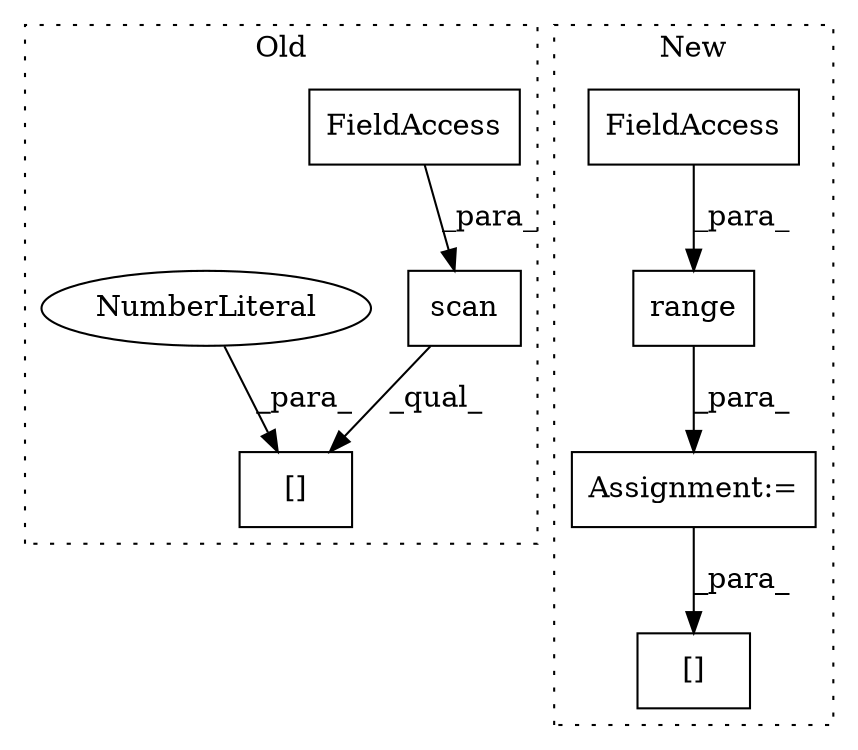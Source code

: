 digraph G {
subgraph cluster0 {
1 [label="scan" a="32" s="1919,1951" l="5,1" shape="box"];
5 [label="FieldAccess" a="22" s="1924" l="1" shape="box"];
7 [label="[]" a="2" s="1912,1954" l="41,1" shape="box"];
8 [label="NumberLiteral" a="34" s="1953" l="1" shape="ellipse"];
label = "Old";
style="dotted";
}
subgraph cluster1 {
2 [label="range" a="32" s="1703,1724" l="6,1" shape="box"];
3 [label="[]" a="2" s="1770,1852" l="23,2" shape="box"];
4 [label="Assignment:=" a="7" s="1634,1725" l="61,2" shape="box"];
6 [label="FieldAccess" a="22" s="1709" l="15" shape="box"];
label = "New";
style="dotted";
}
1 -> 7 [label="_qual_"];
2 -> 4 [label="_para_"];
4 -> 3 [label="_para_"];
5 -> 1 [label="_para_"];
6 -> 2 [label="_para_"];
8 -> 7 [label="_para_"];
}